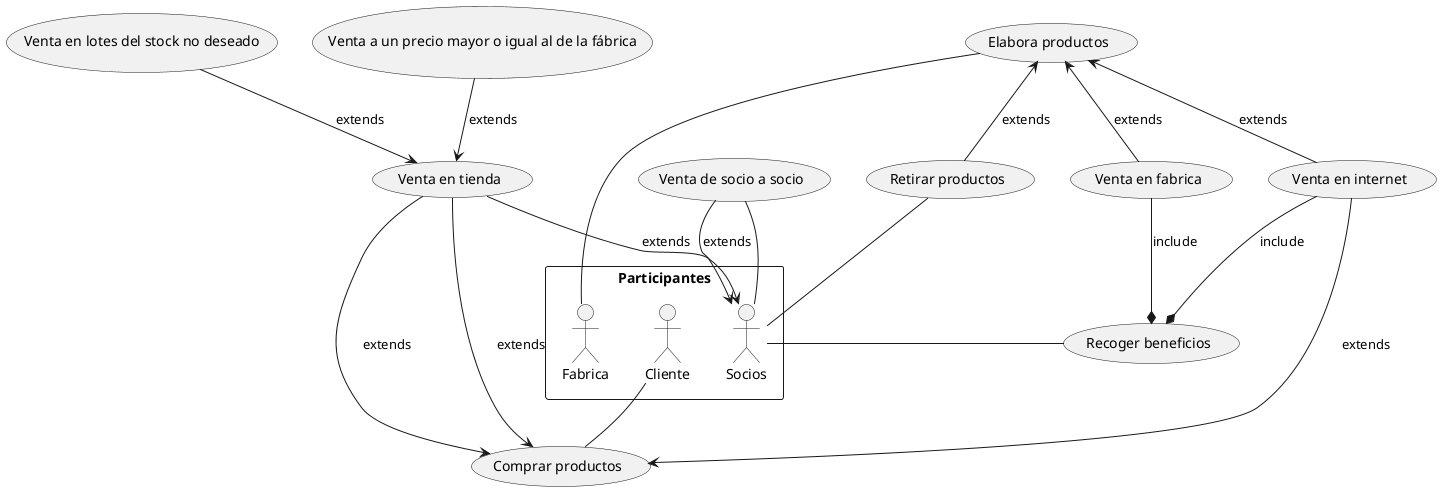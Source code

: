 @startuml ejercicio 1
skinparam packageStyle rectangle


(Comprar productos) as (Buy)
(Venta en internet) as (VI)
(Elabora productos) as (Produc)
(Venta en fabrica) as (VF)
(Recoger beneficios) as (Ben)
(Venta en tienda) as (VT)
(Venta de socio a socio) as (VSS)
(Venta en lotes del stock no deseado) as (Lotes)
(Retirar productos) as (Recoger)
(Venta a un precio mayor o igual al de la fábrica) as (VentaNormal)


rectangle Participantes{

    actor Socios

    actor Cliente
   
    actor Fabrica
    
}

Fabrica --  Produc
Produc <-- VI : extends
Produc <-- VF : extends

Produc <-- Recoger : extends

Recoger -- Socios

VSS --> Socios : extends
Socios -- VSS
VT --> Socios : extends

VentaNormal --> VT : extends
Lotes --> VT : extends

Cliente -- Buy
VT --> Buy: extends
VT --> Buy : extends
VI --> Buy : extends
VF --* Ben : include
VI --* Ben : include
Ben -- Socios

@enduml

